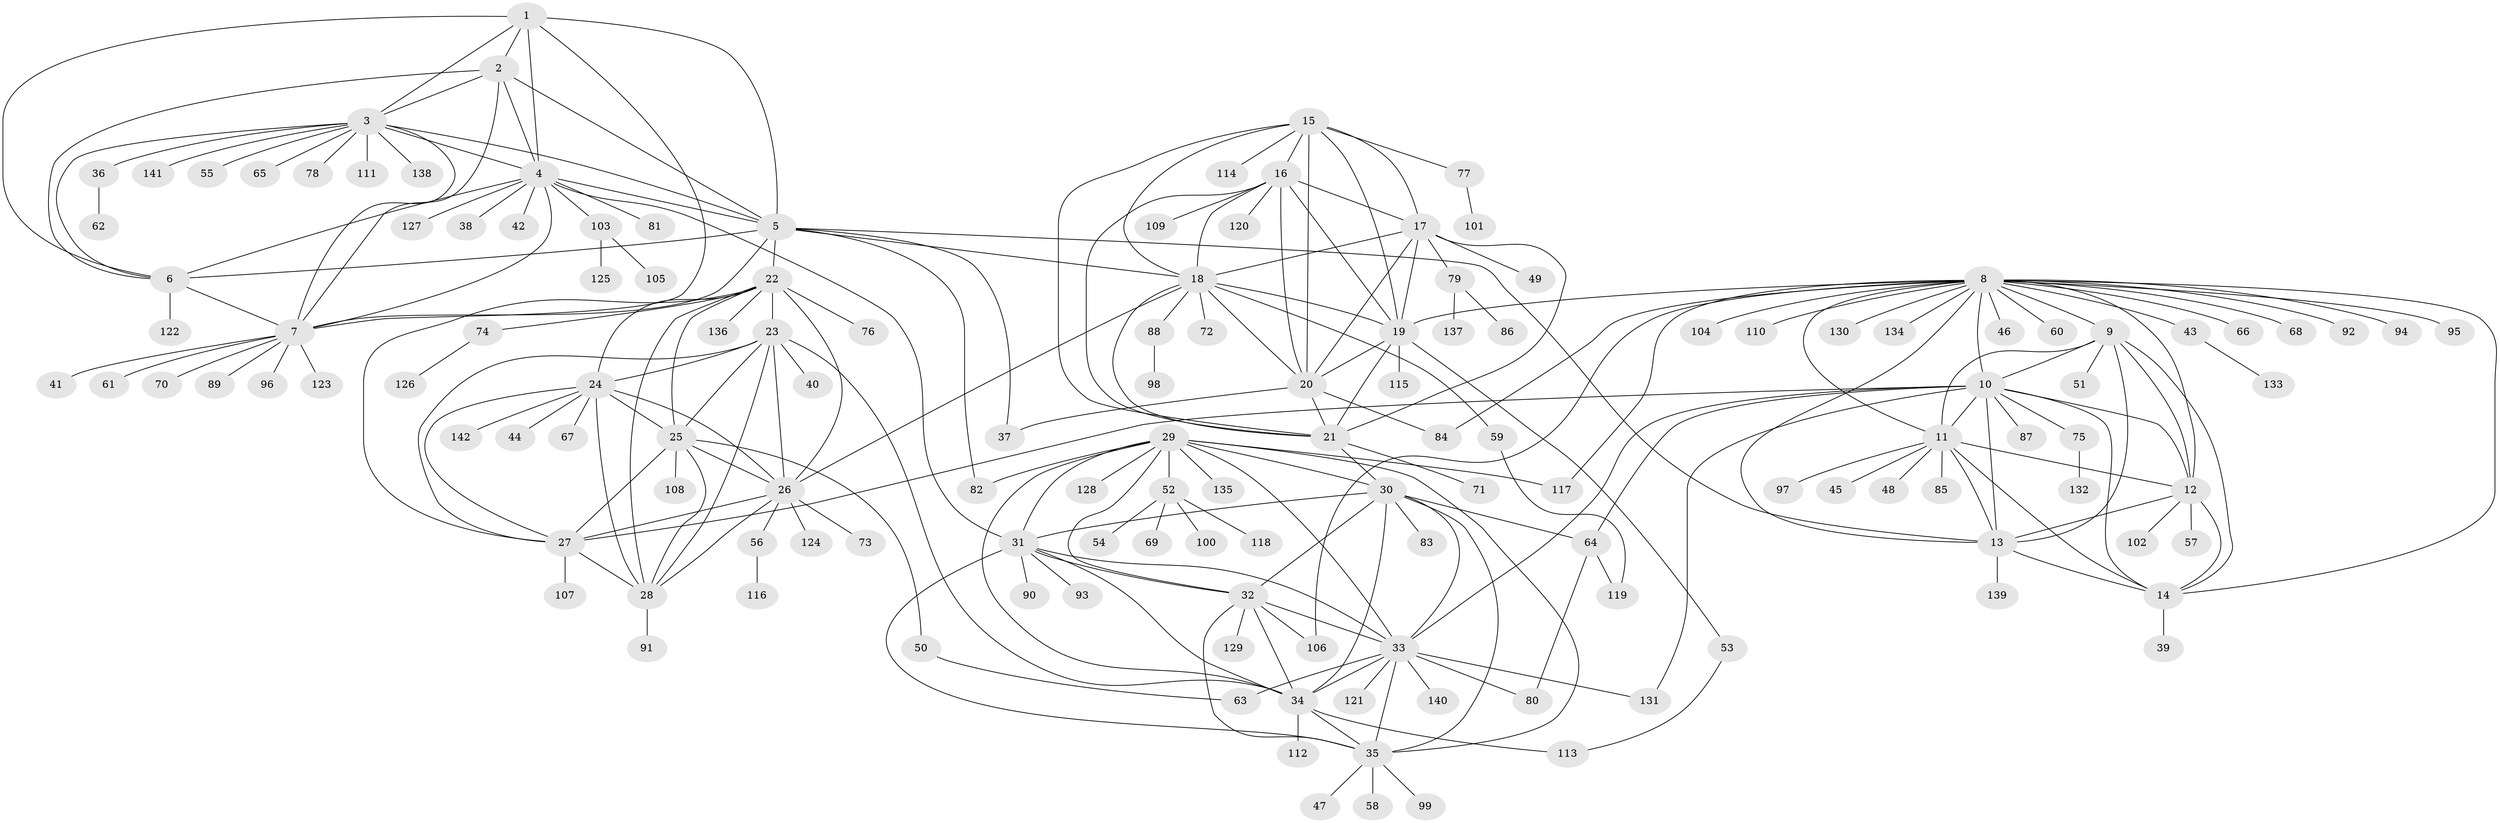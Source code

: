 // coarse degree distribution, {11: 0.011627906976744186, 1: 0.5697674418604651, 7: 0.023255813953488372, 5: 0.023255813953488372, 4: 0.03488372093023256, 8: 0.046511627906976744, 14: 0.011627906976744186, 6: 0.09302325581395349, 9: 0.03488372093023256, 2: 0.11627906976744186, 10: 0.011627906976744186, 3: 0.011627906976744186, 18: 0.011627906976744186}
// Generated by graph-tools (version 1.1) at 2025/37/03/04/25 23:37:47]
// undirected, 142 vertices, 233 edges
graph export_dot {
  node [color=gray90,style=filled];
  1;
  2;
  3;
  4;
  5;
  6;
  7;
  8;
  9;
  10;
  11;
  12;
  13;
  14;
  15;
  16;
  17;
  18;
  19;
  20;
  21;
  22;
  23;
  24;
  25;
  26;
  27;
  28;
  29;
  30;
  31;
  32;
  33;
  34;
  35;
  36;
  37;
  38;
  39;
  40;
  41;
  42;
  43;
  44;
  45;
  46;
  47;
  48;
  49;
  50;
  51;
  52;
  53;
  54;
  55;
  56;
  57;
  58;
  59;
  60;
  61;
  62;
  63;
  64;
  65;
  66;
  67;
  68;
  69;
  70;
  71;
  72;
  73;
  74;
  75;
  76;
  77;
  78;
  79;
  80;
  81;
  82;
  83;
  84;
  85;
  86;
  87;
  88;
  89;
  90;
  91;
  92;
  93;
  94;
  95;
  96;
  97;
  98;
  99;
  100;
  101;
  102;
  103;
  104;
  105;
  106;
  107;
  108;
  109;
  110;
  111;
  112;
  113;
  114;
  115;
  116;
  117;
  118;
  119;
  120;
  121;
  122;
  123;
  124;
  125;
  126;
  127;
  128;
  129;
  130;
  131;
  132;
  133;
  134;
  135;
  136;
  137;
  138;
  139;
  140;
  141;
  142;
  1 -- 2;
  1 -- 3;
  1 -- 4;
  1 -- 5;
  1 -- 6;
  1 -- 7;
  2 -- 3;
  2 -- 4;
  2 -- 5;
  2 -- 6;
  2 -- 7;
  3 -- 4;
  3 -- 5;
  3 -- 6;
  3 -- 7;
  3 -- 36;
  3 -- 55;
  3 -- 65;
  3 -- 78;
  3 -- 111;
  3 -- 138;
  3 -- 141;
  4 -- 5;
  4 -- 6;
  4 -- 7;
  4 -- 31;
  4 -- 38;
  4 -- 42;
  4 -- 81;
  4 -- 103;
  4 -- 127;
  5 -- 6;
  5 -- 7;
  5 -- 13;
  5 -- 18;
  5 -- 22;
  5 -- 37;
  5 -- 82;
  6 -- 7;
  6 -- 122;
  7 -- 41;
  7 -- 61;
  7 -- 70;
  7 -- 89;
  7 -- 96;
  7 -- 123;
  8 -- 9;
  8 -- 10;
  8 -- 11;
  8 -- 12;
  8 -- 13;
  8 -- 14;
  8 -- 19;
  8 -- 43;
  8 -- 46;
  8 -- 60;
  8 -- 66;
  8 -- 68;
  8 -- 84;
  8 -- 92;
  8 -- 94;
  8 -- 95;
  8 -- 104;
  8 -- 106;
  8 -- 110;
  8 -- 117;
  8 -- 130;
  8 -- 134;
  9 -- 10;
  9 -- 11;
  9 -- 12;
  9 -- 13;
  9 -- 14;
  9 -- 51;
  10 -- 11;
  10 -- 12;
  10 -- 13;
  10 -- 14;
  10 -- 27;
  10 -- 33;
  10 -- 64;
  10 -- 75;
  10 -- 87;
  10 -- 131;
  11 -- 12;
  11 -- 13;
  11 -- 14;
  11 -- 45;
  11 -- 48;
  11 -- 85;
  11 -- 97;
  12 -- 13;
  12 -- 14;
  12 -- 57;
  12 -- 102;
  13 -- 14;
  13 -- 139;
  14 -- 39;
  15 -- 16;
  15 -- 17;
  15 -- 18;
  15 -- 19;
  15 -- 20;
  15 -- 21;
  15 -- 77;
  15 -- 114;
  16 -- 17;
  16 -- 18;
  16 -- 19;
  16 -- 20;
  16 -- 21;
  16 -- 109;
  16 -- 120;
  17 -- 18;
  17 -- 19;
  17 -- 20;
  17 -- 21;
  17 -- 49;
  17 -- 79;
  18 -- 19;
  18 -- 20;
  18 -- 21;
  18 -- 26;
  18 -- 59;
  18 -- 72;
  18 -- 88;
  19 -- 20;
  19 -- 21;
  19 -- 53;
  19 -- 115;
  20 -- 21;
  20 -- 37;
  20 -- 84;
  21 -- 30;
  21 -- 71;
  22 -- 23;
  22 -- 24;
  22 -- 25;
  22 -- 26;
  22 -- 27;
  22 -- 28;
  22 -- 74;
  22 -- 76;
  22 -- 136;
  23 -- 24;
  23 -- 25;
  23 -- 26;
  23 -- 27;
  23 -- 28;
  23 -- 34;
  23 -- 40;
  24 -- 25;
  24 -- 26;
  24 -- 27;
  24 -- 28;
  24 -- 44;
  24 -- 67;
  24 -- 142;
  25 -- 26;
  25 -- 27;
  25 -- 28;
  25 -- 50;
  25 -- 108;
  26 -- 27;
  26 -- 28;
  26 -- 56;
  26 -- 73;
  26 -- 124;
  27 -- 28;
  27 -- 107;
  28 -- 91;
  29 -- 30;
  29 -- 31;
  29 -- 32;
  29 -- 33;
  29 -- 34;
  29 -- 35;
  29 -- 52;
  29 -- 82;
  29 -- 117;
  29 -- 128;
  29 -- 135;
  30 -- 31;
  30 -- 32;
  30 -- 33;
  30 -- 34;
  30 -- 35;
  30 -- 64;
  30 -- 83;
  31 -- 32;
  31 -- 33;
  31 -- 34;
  31 -- 35;
  31 -- 90;
  31 -- 93;
  32 -- 33;
  32 -- 34;
  32 -- 35;
  32 -- 106;
  32 -- 129;
  33 -- 34;
  33 -- 35;
  33 -- 63;
  33 -- 80;
  33 -- 121;
  33 -- 131;
  33 -- 140;
  34 -- 35;
  34 -- 112;
  34 -- 113;
  35 -- 47;
  35 -- 58;
  35 -- 99;
  36 -- 62;
  43 -- 133;
  50 -- 63;
  52 -- 54;
  52 -- 69;
  52 -- 100;
  52 -- 118;
  53 -- 113;
  56 -- 116;
  59 -- 119;
  64 -- 80;
  64 -- 119;
  74 -- 126;
  75 -- 132;
  77 -- 101;
  79 -- 86;
  79 -- 137;
  88 -- 98;
  103 -- 105;
  103 -- 125;
}
